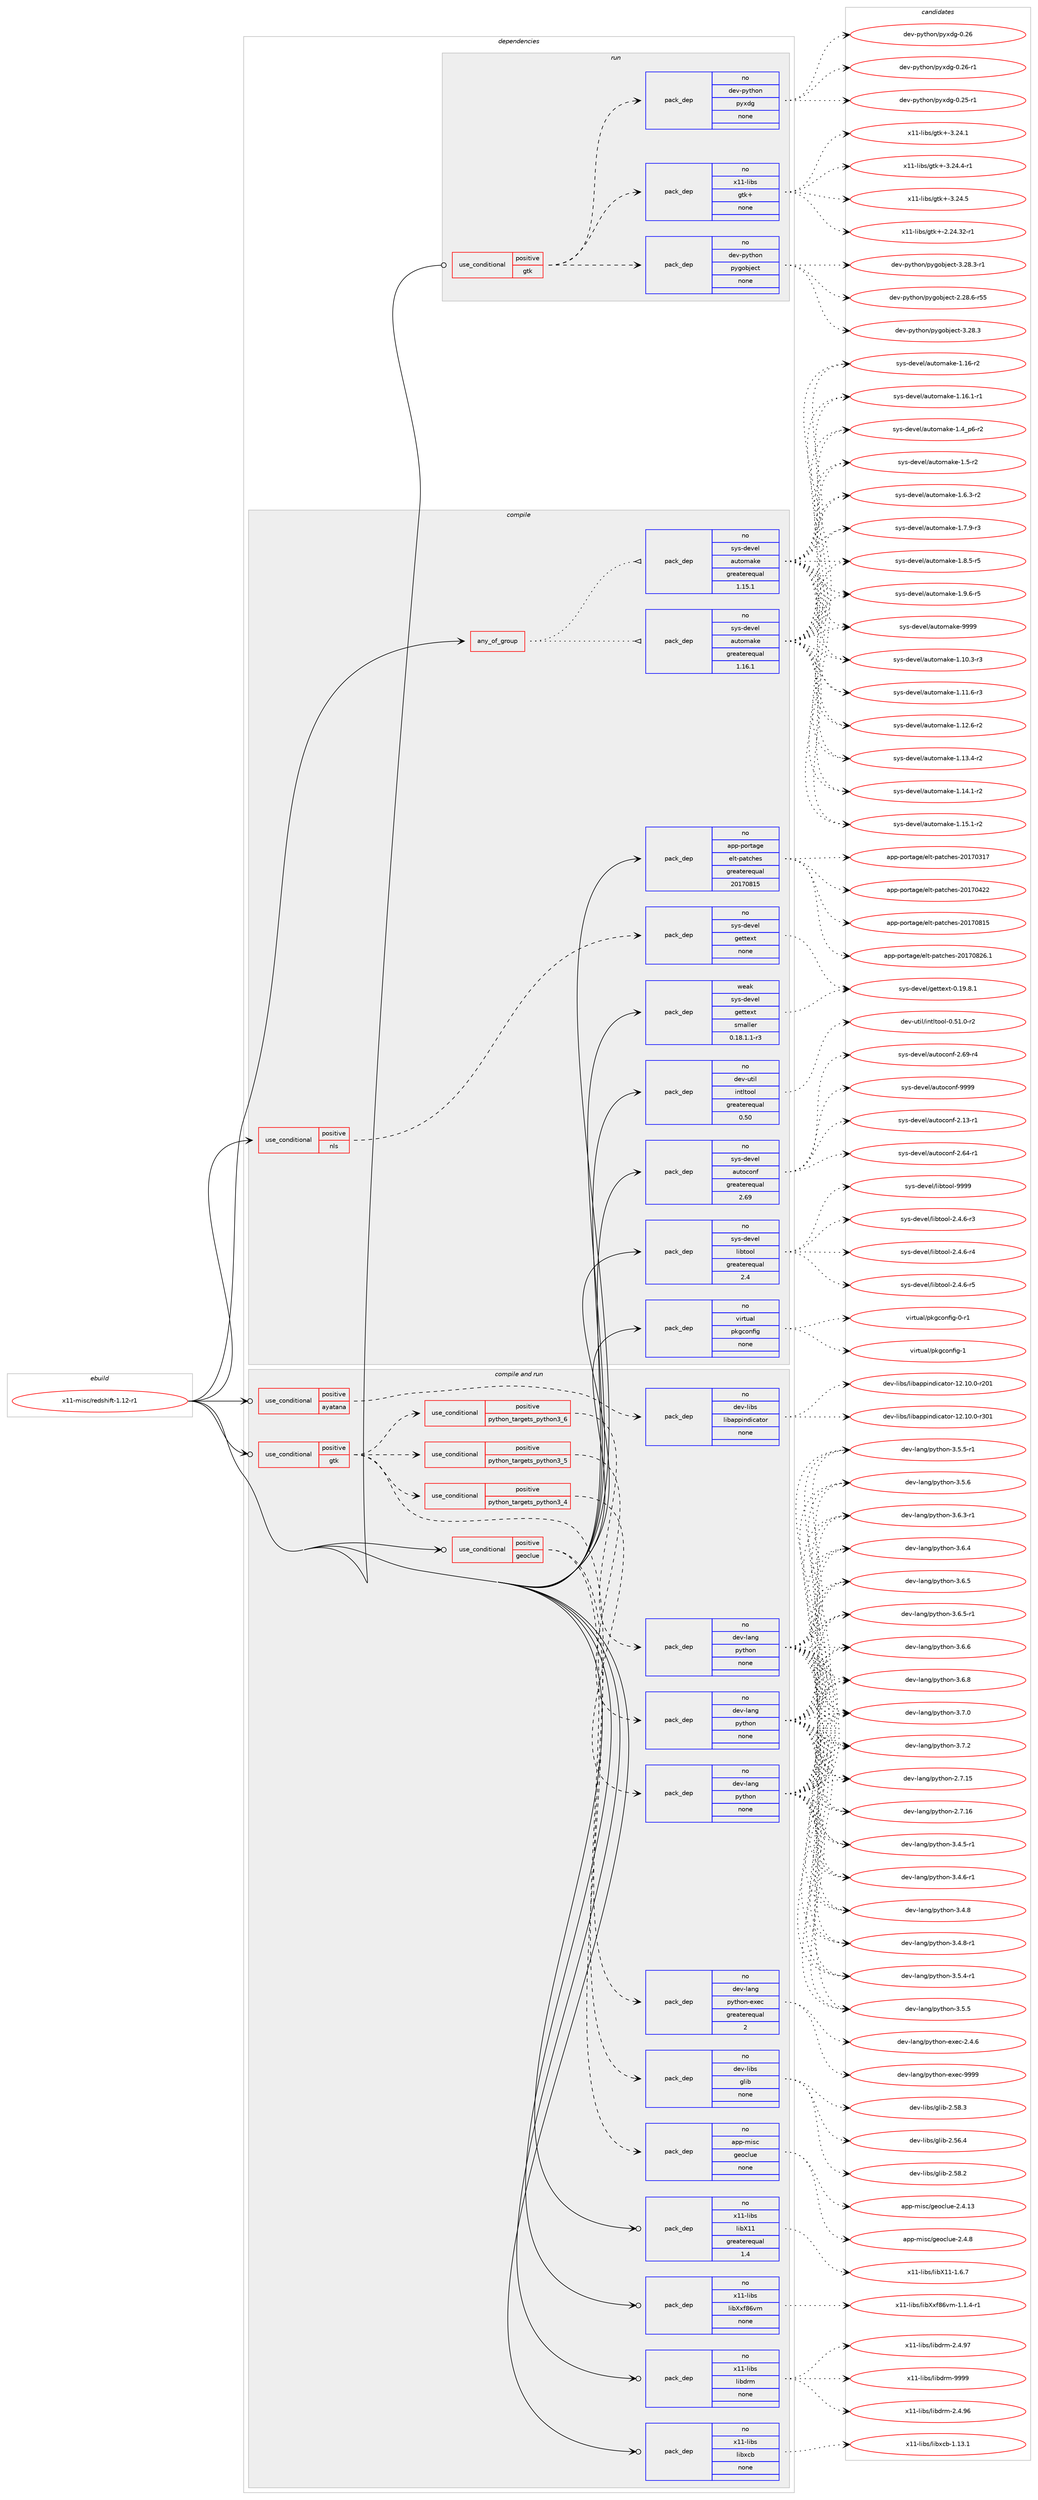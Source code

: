 digraph prolog {

# *************
# Graph options
# *************

newrank=true;
concentrate=true;
compound=true;
graph [rankdir=LR,fontname=Helvetica,fontsize=10,ranksep=1.5];#, ranksep=2.5, nodesep=0.2];
edge  [arrowhead=vee];
node  [fontname=Helvetica,fontsize=10];

# **********
# The ebuild
# **********

subgraph cluster_leftcol {
color=gray;
rank=same;
label=<<i>ebuild</i>>;
id [label="x11-misc/redshift-1.12-r1", color=red, width=4, href="../x11-misc/redshift-1.12-r1.svg"];
}

# ****************
# The dependencies
# ****************

subgraph cluster_midcol {
color=gray;
label=<<i>dependencies</i>>;
subgraph cluster_compile {
fillcolor="#eeeeee";
style=filled;
label=<<i>compile</i>>;
subgraph any28705 {
dependency1764135 [label=<<TABLE BORDER="0" CELLBORDER="1" CELLSPACING="0" CELLPADDING="4"><TR><TD CELLPADDING="10">any_of_group</TD></TR></TABLE>>, shape=none, color=red];subgraph pack1267807 {
dependency1764136 [label=<<TABLE BORDER="0" CELLBORDER="1" CELLSPACING="0" CELLPADDING="4" WIDTH="220"><TR><TD ROWSPAN="6" CELLPADDING="30">pack_dep</TD></TR><TR><TD WIDTH="110">no</TD></TR><TR><TD>sys-devel</TD></TR><TR><TD>automake</TD></TR><TR><TD>greaterequal</TD></TR><TR><TD>1.16.1</TD></TR></TABLE>>, shape=none, color=blue];
}
dependency1764135:e -> dependency1764136:w [weight=20,style="dotted",arrowhead="oinv"];
subgraph pack1267808 {
dependency1764137 [label=<<TABLE BORDER="0" CELLBORDER="1" CELLSPACING="0" CELLPADDING="4" WIDTH="220"><TR><TD ROWSPAN="6" CELLPADDING="30">pack_dep</TD></TR><TR><TD WIDTH="110">no</TD></TR><TR><TD>sys-devel</TD></TR><TR><TD>automake</TD></TR><TR><TD>greaterequal</TD></TR><TR><TD>1.15.1</TD></TR></TABLE>>, shape=none, color=blue];
}
dependency1764135:e -> dependency1764137:w [weight=20,style="dotted",arrowhead="oinv"];
}
id:e -> dependency1764135:w [weight=20,style="solid",arrowhead="vee"];
subgraph cond466615 {
dependency1764138 [label=<<TABLE BORDER="0" CELLBORDER="1" CELLSPACING="0" CELLPADDING="4"><TR><TD ROWSPAN="3" CELLPADDING="10">use_conditional</TD></TR><TR><TD>positive</TD></TR><TR><TD>nls</TD></TR></TABLE>>, shape=none, color=red];
subgraph pack1267809 {
dependency1764139 [label=<<TABLE BORDER="0" CELLBORDER="1" CELLSPACING="0" CELLPADDING="4" WIDTH="220"><TR><TD ROWSPAN="6" CELLPADDING="30">pack_dep</TD></TR><TR><TD WIDTH="110">no</TD></TR><TR><TD>sys-devel</TD></TR><TR><TD>gettext</TD></TR><TR><TD>none</TD></TR><TR><TD></TD></TR></TABLE>>, shape=none, color=blue];
}
dependency1764138:e -> dependency1764139:w [weight=20,style="dashed",arrowhead="vee"];
}
id:e -> dependency1764138:w [weight=20,style="solid",arrowhead="vee"];
subgraph pack1267810 {
dependency1764140 [label=<<TABLE BORDER="0" CELLBORDER="1" CELLSPACING="0" CELLPADDING="4" WIDTH="220"><TR><TD ROWSPAN="6" CELLPADDING="30">pack_dep</TD></TR><TR><TD WIDTH="110">no</TD></TR><TR><TD>app-portage</TD></TR><TR><TD>elt-patches</TD></TR><TR><TD>greaterequal</TD></TR><TR><TD>20170815</TD></TR></TABLE>>, shape=none, color=blue];
}
id:e -> dependency1764140:w [weight=20,style="solid",arrowhead="vee"];
subgraph pack1267811 {
dependency1764141 [label=<<TABLE BORDER="0" CELLBORDER="1" CELLSPACING="0" CELLPADDING="4" WIDTH="220"><TR><TD ROWSPAN="6" CELLPADDING="30">pack_dep</TD></TR><TR><TD WIDTH="110">no</TD></TR><TR><TD>dev-util</TD></TR><TR><TD>intltool</TD></TR><TR><TD>greaterequal</TD></TR><TR><TD>0.50</TD></TR></TABLE>>, shape=none, color=blue];
}
id:e -> dependency1764141:w [weight=20,style="solid",arrowhead="vee"];
subgraph pack1267812 {
dependency1764142 [label=<<TABLE BORDER="0" CELLBORDER="1" CELLSPACING="0" CELLPADDING="4" WIDTH="220"><TR><TD ROWSPAN="6" CELLPADDING="30">pack_dep</TD></TR><TR><TD WIDTH="110">no</TD></TR><TR><TD>sys-devel</TD></TR><TR><TD>autoconf</TD></TR><TR><TD>greaterequal</TD></TR><TR><TD>2.69</TD></TR></TABLE>>, shape=none, color=blue];
}
id:e -> dependency1764142:w [weight=20,style="solid",arrowhead="vee"];
subgraph pack1267813 {
dependency1764143 [label=<<TABLE BORDER="0" CELLBORDER="1" CELLSPACING="0" CELLPADDING="4" WIDTH="220"><TR><TD ROWSPAN="6" CELLPADDING="30">pack_dep</TD></TR><TR><TD WIDTH="110">no</TD></TR><TR><TD>sys-devel</TD></TR><TR><TD>libtool</TD></TR><TR><TD>greaterequal</TD></TR><TR><TD>2.4</TD></TR></TABLE>>, shape=none, color=blue];
}
id:e -> dependency1764143:w [weight=20,style="solid",arrowhead="vee"];
subgraph pack1267814 {
dependency1764144 [label=<<TABLE BORDER="0" CELLBORDER="1" CELLSPACING="0" CELLPADDING="4" WIDTH="220"><TR><TD ROWSPAN="6" CELLPADDING="30">pack_dep</TD></TR><TR><TD WIDTH="110">no</TD></TR><TR><TD>virtual</TD></TR><TR><TD>pkgconfig</TD></TR><TR><TD>none</TD></TR><TR><TD></TD></TR></TABLE>>, shape=none, color=blue];
}
id:e -> dependency1764144:w [weight=20,style="solid",arrowhead="vee"];
subgraph pack1267815 {
dependency1764145 [label=<<TABLE BORDER="0" CELLBORDER="1" CELLSPACING="0" CELLPADDING="4" WIDTH="220"><TR><TD ROWSPAN="6" CELLPADDING="30">pack_dep</TD></TR><TR><TD WIDTH="110">weak</TD></TR><TR><TD>sys-devel</TD></TR><TR><TD>gettext</TD></TR><TR><TD>smaller</TD></TR><TR><TD>0.18.1.1-r3</TD></TR></TABLE>>, shape=none, color=blue];
}
id:e -> dependency1764145:w [weight=20,style="solid",arrowhead="vee"];
}
subgraph cluster_compileandrun {
fillcolor="#eeeeee";
style=filled;
label=<<i>compile and run</i>>;
subgraph cond466616 {
dependency1764146 [label=<<TABLE BORDER="0" CELLBORDER="1" CELLSPACING="0" CELLPADDING="4"><TR><TD ROWSPAN="3" CELLPADDING="10">use_conditional</TD></TR><TR><TD>positive</TD></TR><TR><TD>ayatana</TD></TR></TABLE>>, shape=none, color=red];
subgraph pack1267816 {
dependency1764147 [label=<<TABLE BORDER="0" CELLBORDER="1" CELLSPACING="0" CELLPADDING="4" WIDTH="220"><TR><TD ROWSPAN="6" CELLPADDING="30">pack_dep</TD></TR><TR><TD WIDTH="110">no</TD></TR><TR><TD>dev-libs</TD></TR><TR><TD>libappindicator</TD></TR><TR><TD>none</TD></TR><TR><TD></TD></TR></TABLE>>, shape=none, color=blue];
}
dependency1764146:e -> dependency1764147:w [weight=20,style="dashed",arrowhead="vee"];
}
id:e -> dependency1764146:w [weight=20,style="solid",arrowhead="odotvee"];
subgraph cond466617 {
dependency1764148 [label=<<TABLE BORDER="0" CELLBORDER="1" CELLSPACING="0" CELLPADDING="4"><TR><TD ROWSPAN="3" CELLPADDING="10">use_conditional</TD></TR><TR><TD>positive</TD></TR><TR><TD>geoclue</TD></TR></TABLE>>, shape=none, color=red];
subgraph pack1267817 {
dependency1764149 [label=<<TABLE BORDER="0" CELLBORDER="1" CELLSPACING="0" CELLPADDING="4" WIDTH="220"><TR><TD ROWSPAN="6" CELLPADDING="30">pack_dep</TD></TR><TR><TD WIDTH="110">no</TD></TR><TR><TD>app-misc</TD></TR><TR><TD>geoclue</TD></TR><TR><TD>none</TD></TR><TR><TD></TD></TR></TABLE>>, shape=none, color=blue];
}
dependency1764148:e -> dependency1764149:w [weight=20,style="dashed",arrowhead="vee"];
subgraph pack1267818 {
dependency1764150 [label=<<TABLE BORDER="0" CELLBORDER="1" CELLSPACING="0" CELLPADDING="4" WIDTH="220"><TR><TD ROWSPAN="6" CELLPADDING="30">pack_dep</TD></TR><TR><TD WIDTH="110">no</TD></TR><TR><TD>dev-libs</TD></TR><TR><TD>glib</TD></TR><TR><TD>none</TD></TR><TR><TD></TD></TR></TABLE>>, shape=none, color=blue];
}
dependency1764148:e -> dependency1764150:w [weight=20,style="dashed",arrowhead="vee"];
}
id:e -> dependency1764148:w [weight=20,style="solid",arrowhead="odotvee"];
subgraph cond466618 {
dependency1764151 [label=<<TABLE BORDER="0" CELLBORDER="1" CELLSPACING="0" CELLPADDING="4"><TR><TD ROWSPAN="3" CELLPADDING="10">use_conditional</TD></TR><TR><TD>positive</TD></TR><TR><TD>gtk</TD></TR></TABLE>>, shape=none, color=red];
subgraph cond466619 {
dependency1764152 [label=<<TABLE BORDER="0" CELLBORDER="1" CELLSPACING="0" CELLPADDING="4"><TR><TD ROWSPAN="3" CELLPADDING="10">use_conditional</TD></TR><TR><TD>positive</TD></TR><TR><TD>python_targets_python3_4</TD></TR></TABLE>>, shape=none, color=red];
subgraph pack1267819 {
dependency1764153 [label=<<TABLE BORDER="0" CELLBORDER="1" CELLSPACING="0" CELLPADDING="4" WIDTH="220"><TR><TD ROWSPAN="6" CELLPADDING="30">pack_dep</TD></TR><TR><TD WIDTH="110">no</TD></TR><TR><TD>dev-lang</TD></TR><TR><TD>python</TD></TR><TR><TD>none</TD></TR><TR><TD></TD></TR></TABLE>>, shape=none, color=blue];
}
dependency1764152:e -> dependency1764153:w [weight=20,style="dashed",arrowhead="vee"];
}
dependency1764151:e -> dependency1764152:w [weight=20,style="dashed",arrowhead="vee"];
subgraph cond466620 {
dependency1764154 [label=<<TABLE BORDER="0" CELLBORDER="1" CELLSPACING="0" CELLPADDING="4"><TR><TD ROWSPAN="3" CELLPADDING="10">use_conditional</TD></TR><TR><TD>positive</TD></TR><TR><TD>python_targets_python3_5</TD></TR></TABLE>>, shape=none, color=red];
subgraph pack1267820 {
dependency1764155 [label=<<TABLE BORDER="0" CELLBORDER="1" CELLSPACING="0" CELLPADDING="4" WIDTH="220"><TR><TD ROWSPAN="6" CELLPADDING="30">pack_dep</TD></TR><TR><TD WIDTH="110">no</TD></TR><TR><TD>dev-lang</TD></TR><TR><TD>python</TD></TR><TR><TD>none</TD></TR><TR><TD></TD></TR></TABLE>>, shape=none, color=blue];
}
dependency1764154:e -> dependency1764155:w [weight=20,style="dashed",arrowhead="vee"];
}
dependency1764151:e -> dependency1764154:w [weight=20,style="dashed",arrowhead="vee"];
subgraph cond466621 {
dependency1764156 [label=<<TABLE BORDER="0" CELLBORDER="1" CELLSPACING="0" CELLPADDING="4"><TR><TD ROWSPAN="3" CELLPADDING="10">use_conditional</TD></TR><TR><TD>positive</TD></TR><TR><TD>python_targets_python3_6</TD></TR></TABLE>>, shape=none, color=red];
subgraph pack1267821 {
dependency1764157 [label=<<TABLE BORDER="0" CELLBORDER="1" CELLSPACING="0" CELLPADDING="4" WIDTH="220"><TR><TD ROWSPAN="6" CELLPADDING="30">pack_dep</TD></TR><TR><TD WIDTH="110">no</TD></TR><TR><TD>dev-lang</TD></TR><TR><TD>python</TD></TR><TR><TD>none</TD></TR><TR><TD></TD></TR></TABLE>>, shape=none, color=blue];
}
dependency1764156:e -> dependency1764157:w [weight=20,style="dashed",arrowhead="vee"];
}
dependency1764151:e -> dependency1764156:w [weight=20,style="dashed",arrowhead="vee"];
subgraph pack1267822 {
dependency1764158 [label=<<TABLE BORDER="0" CELLBORDER="1" CELLSPACING="0" CELLPADDING="4" WIDTH="220"><TR><TD ROWSPAN="6" CELLPADDING="30">pack_dep</TD></TR><TR><TD WIDTH="110">no</TD></TR><TR><TD>dev-lang</TD></TR><TR><TD>python-exec</TD></TR><TR><TD>greaterequal</TD></TR><TR><TD>2</TD></TR></TABLE>>, shape=none, color=blue];
}
dependency1764151:e -> dependency1764158:w [weight=20,style="dashed",arrowhead="vee"];
}
id:e -> dependency1764151:w [weight=20,style="solid",arrowhead="odotvee"];
subgraph pack1267823 {
dependency1764159 [label=<<TABLE BORDER="0" CELLBORDER="1" CELLSPACING="0" CELLPADDING="4" WIDTH="220"><TR><TD ROWSPAN="6" CELLPADDING="30">pack_dep</TD></TR><TR><TD WIDTH="110">no</TD></TR><TR><TD>x11-libs</TD></TR><TR><TD>libX11</TD></TR><TR><TD>greaterequal</TD></TR><TR><TD>1.4</TD></TR></TABLE>>, shape=none, color=blue];
}
id:e -> dependency1764159:w [weight=20,style="solid",arrowhead="odotvee"];
subgraph pack1267824 {
dependency1764160 [label=<<TABLE BORDER="0" CELLBORDER="1" CELLSPACING="0" CELLPADDING="4" WIDTH="220"><TR><TD ROWSPAN="6" CELLPADDING="30">pack_dep</TD></TR><TR><TD WIDTH="110">no</TD></TR><TR><TD>x11-libs</TD></TR><TR><TD>libXxf86vm</TD></TR><TR><TD>none</TD></TR><TR><TD></TD></TR></TABLE>>, shape=none, color=blue];
}
id:e -> dependency1764160:w [weight=20,style="solid",arrowhead="odotvee"];
subgraph pack1267825 {
dependency1764161 [label=<<TABLE BORDER="0" CELLBORDER="1" CELLSPACING="0" CELLPADDING="4" WIDTH="220"><TR><TD ROWSPAN="6" CELLPADDING="30">pack_dep</TD></TR><TR><TD WIDTH="110">no</TD></TR><TR><TD>x11-libs</TD></TR><TR><TD>libdrm</TD></TR><TR><TD>none</TD></TR><TR><TD></TD></TR></TABLE>>, shape=none, color=blue];
}
id:e -> dependency1764161:w [weight=20,style="solid",arrowhead="odotvee"];
subgraph pack1267826 {
dependency1764162 [label=<<TABLE BORDER="0" CELLBORDER="1" CELLSPACING="0" CELLPADDING="4" WIDTH="220"><TR><TD ROWSPAN="6" CELLPADDING="30">pack_dep</TD></TR><TR><TD WIDTH="110">no</TD></TR><TR><TD>x11-libs</TD></TR><TR><TD>libxcb</TD></TR><TR><TD>none</TD></TR><TR><TD></TD></TR></TABLE>>, shape=none, color=blue];
}
id:e -> dependency1764162:w [weight=20,style="solid",arrowhead="odotvee"];
}
subgraph cluster_run {
fillcolor="#eeeeee";
style=filled;
label=<<i>run</i>>;
subgraph cond466622 {
dependency1764163 [label=<<TABLE BORDER="0" CELLBORDER="1" CELLSPACING="0" CELLPADDING="4"><TR><TD ROWSPAN="3" CELLPADDING="10">use_conditional</TD></TR><TR><TD>positive</TD></TR><TR><TD>gtk</TD></TR></TABLE>>, shape=none, color=red];
subgraph pack1267827 {
dependency1764164 [label=<<TABLE BORDER="0" CELLBORDER="1" CELLSPACING="0" CELLPADDING="4" WIDTH="220"><TR><TD ROWSPAN="6" CELLPADDING="30">pack_dep</TD></TR><TR><TD WIDTH="110">no</TD></TR><TR><TD>dev-python</TD></TR><TR><TD>pygobject</TD></TR><TR><TD>none</TD></TR><TR><TD></TD></TR></TABLE>>, shape=none, color=blue];
}
dependency1764163:e -> dependency1764164:w [weight=20,style="dashed",arrowhead="vee"];
subgraph pack1267828 {
dependency1764165 [label=<<TABLE BORDER="0" CELLBORDER="1" CELLSPACING="0" CELLPADDING="4" WIDTH="220"><TR><TD ROWSPAN="6" CELLPADDING="30">pack_dep</TD></TR><TR><TD WIDTH="110">no</TD></TR><TR><TD>x11-libs</TD></TR><TR><TD>gtk+</TD></TR><TR><TD>none</TD></TR><TR><TD></TD></TR></TABLE>>, shape=none, color=blue];
}
dependency1764163:e -> dependency1764165:w [weight=20,style="dashed",arrowhead="vee"];
subgraph pack1267829 {
dependency1764166 [label=<<TABLE BORDER="0" CELLBORDER="1" CELLSPACING="0" CELLPADDING="4" WIDTH="220"><TR><TD ROWSPAN="6" CELLPADDING="30">pack_dep</TD></TR><TR><TD WIDTH="110">no</TD></TR><TR><TD>dev-python</TD></TR><TR><TD>pyxdg</TD></TR><TR><TD>none</TD></TR><TR><TD></TD></TR></TABLE>>, shape=none, color=blue];
}
dependency1764163:e -> dependency1764166:w [weight=20,style="dashed",arrowhead="vee"];
}
id:e -> dependency1764163:w [weight=20,style="solid",arrowhead="odot"];
}
}

# **************
# The candidates
# **************

subgraph cluster_choices {
rank=same;
color=gray;
label=<<i>candidates</i>>;

subgraph choice1267807 {
color=black;
nodesep=1;
choice11512111545100101118101108479711711611110997107101454946494846514511451 [label="sys-devel/automake-1.10.3-r3", color=red, width=4,href="../sys-devel/automake-1.10.3-r3.svg"];
choice11512111545100101118101108479711711611110997107101454946494946544511451 [label="sys-devel/automake-1.11.6-r3", color=red, width=4,href="../sys-devel/automake-1.11.6-r3.svg"];
choice11512111545100101118101108479711711611110997107101454946495046544511450 [label="sys-devel/automake-1.12.6-r2", color=red, width=4,href="../sys-devel/automake-1.12.6-r2.svg"];
choice11512111545100101118101108479711711611110997107101454946495146524511450 [label="sys-devel/automake-1.13.4-r2", color=red, width=4,href="../sys-devel/automake-1.13.4-r2.svg"];
choice11512111545100101118101108479711711611110997107101454946495246494511450 [label="sys-devel/automake-1.14.1-r2", color=red, width=4,href="../sys-devel/automake-1.14.1-r2.svg"];
choice11512111545100101118101108479711711611110997107101454946495346494511450 [label="sys-devel/automake-1.15.1-r2", color=red, width=4,href="../sys-devel/automake-1.15.1-r2.svg"];
choice1151211154510010111810110847971171161111099710710145494649544511450 [label="sys-devel/automake-1.16-r2", color=red, width=4,href="../sys-devel/automake-1.16-r2.svg"];
choice11512111545100101118101108479711711611110997107101454946495446494511449 [label="sys-devel/automake-1.16.1-r1", color=red, width=4,href="../sys-devel/automake-1.16.1-r1.svg"];
choice115121115451001011181011084797117116111109971071014549465295112544511450 [label="sys-devel/automake-1.4_p6-r2", color=red, width=4,href="../sys-devel/automake-1.4_p6-r2.svg"];
choice11512111545100101118101108479711711611110997107101454946534511450 [label="sys-devel/automake-1.5-r2", color=red, width=4,href="../sys-devel/automake-1.5-r2.svg"];
choice115121115451001011181011084797117116111109971071014549465446514511450 [label="sys-devel/automake-1.6.3-r2", color=red, width=4,href="../sys-devel/automake-1.6.3-r2.svg"];
choice115121115451001011181011084797117116111109971071014549465546574511451 [label="sys-devel/automake-1.7.9-r3", color=red, width=4,href="../sys-devel/automake-1.7.9-r3.svg"];
choice115121115451001011181011084797117116111109971071014549465646534511453 [label="sys-devel/automake-1.8.5-r5", color=red, width=4,href="../sys-devel/automake-1.8.5-r5.svg"];
choice115121115451001011181011084797117116111109971071014549465746544511453 [label="sys-devel/automake-1.9.6-r5", color=red, width=4,href="../sys-devel/automake-1.9.6-r5.svg"];
choice115121115451001011181011084797117116111109971071014557575757 [label="sys-devel/automake-9999", color=red, width=4,href="../sys-devel/automake-9999.svg"];
dependency1764136:e -> choice11512111545100101118101108479711711611110997107101454946494846514511451:w [style=dotted,weight="100"];
dependency1764136:e -> choice11512111545100101118101108479711711611110997107101454946494946544511451:w [style=dotted,weight="100"];
dependency1764136:e -> choice11512111545100101118101108479711711611110997107101454946495046544511450:w [style=dotted,weight="100"];
dependency1764136:e -> choice11512111545100101118101108479711711611110997107101454946495146524511450:w [style=dotted,weight="100"];
dependency1764136:e -> choice11512111545100101118101108479711711611110997107101454946495246494511450:w [style=dotted,weight="100"];
dependency1764136:e -> choice11512111545100101118101108479711711611110997107101454946495346494511450:w [style=dotted,weight="100"];
dependency1764136:e -> choice1151211154510010111810110847971171161111099710710145494649544511450:w [style=dotted,weight="100"];
dependency1764136:e -> choice11512111545100101118101108479711711611110997107101454946495446494511449:w [style=dotted,weight="100"];
dependency1764136:e -> choice115121115451001011181011084797117116111109971071014549465295112544511450:w [style=dotted,weight="100"];
dependency1764136:e -> choice11512111545100101118101108479711711611110997107101454946534511450:w [style=dotted,weight="100"];
dependency1764136:e -> choice115121115451001011181011084797117116111109971071014549465446514511450:w [style=dotted,weight="100"];
dependency1764136:e -> choice115121115451001011181011084797117116111109971071014549465546574511451:w [style=dotted,weight="100"];
dependency1764136:e -> choice115121115451001011181011084797117116111109971071014549465646534511453:w [style=dotted,weight="100"];
dependency1764136:e -> choice115121115451001011181011084797117116111109971071014549465746544511453:w [style=dotted,weight="100"];
dependency1764136:e -> choice115121115451001011181011084797117116111109971071014557575757:w [style=dotted,weight="100"];
}
subgraph choice1267808 {
color=black;
nodesep=1;
choice11512111545100101118101108479711711611110997107101454946494846514511451 [label="sys-devel/automake-1.10.3-r3", color=red, width=4,href="../sys-devel/automake-1.10.3-r3.svg"];
choice11512111545100101118101108479711711611110997107101454946494946544511451 [label="sys-devel/automake-1.11.6-r3", color=red, width=4,href="../sys-devel/automake-1.11.6-r3.svg"];
choice11512111545100101118101108479711711611110997107101454946495046544511450 [label="sys-devel/automake-1.12.6-r2", color=red, width=4,href="../sys-devel/automake-1.12.6-r2.svg"];
choice11512111545100101118101108479711711611110997107101454946495146524511450 [label="sys-devel/automake-1.13.4-r2", color=red, width=4,href="../sys-devel/automake-1.13.4-r2.svg"];
choice11512111545100101118101108479711711611110997107101454946495246494511450 [label="sys-devel/automake-1.14.1-r2", color=red, width=4,href="../sys-devel/automake-1.14.1-r2.svg"];
choice11512111545100101118101108479711711611110997107101454946495346494511450 [label="sys-devel/automake-1.15.1-r2", color=red, width=4,href="../sys-devel/automake-1.15.1-r2.svg"];
choice1151211154510010111810110847971171161111099710710145494649544511450 [label="sys-devel/automake-1.16-r2", color=red, width=4,href="../sys-devel/automake-1.16-r2.svg"];
choice11512111545100101118101108479711711611110997107101454946495446494511449 [label="sys-devel/automake-1.16.1-r1", color=red, width=4,href="../sys-devel/automake-1.16.1-r1.svg"];
choice115121115451001011181011084797117116111109971071014549465295112544511450 [label="sys-devel/automake-1.4_p6-r2", color=red, width=4,href="../sys-devel/automake-1.4_p6-r2.svg"];
choice11512111545100101118101108479711711611110997107101454946534511450 [label="sys-devel/automake-1.5-r2", color=red, width=4,href="../sys-devel/automake-1.5-r2.svg"];
choice115121115451001011181011084797117116111109971071014549465446514511450 [label="sys-devel/automake-1.6.3-r2", color=red, width=4,href="../sys-devel/automake-1.6.3-r2.svg"];
choice115121115451001011181011084797117116111109971071014549465546574511451 [label="sys-devel/automake-1.7.9-r3", color=red, width=4,href="../sys-devel/automake-1.7.9-r3.svg"];
choice115121115451001011181011084797117116111109971071014549465646534511453 [label="sys-devel/automake-1.8.5-r5", color=red, width=4,href="../sys-devel/automake-1.8.5-r5.svg"];
choice115121115451001011181011084797117116111109971071014549465746544511453 [label="sys-devel/automake-1.9.6-r5", color=red, width=4,href="../sys-devel/automake-1.9.6-r5.svg"];
choice115121115451001011181011084797117116111109971071014557575757 [label="sys-devel/automake-9999", color=red, width=4,href="../sys-devel/automake-9999.svg"];
dependency1764137:e -> choice11512111545100101118101108479711711611110997107101454946494846514511451:w [style=dotted,weight="100"];
dependency1764137:e -> choice11512111545100101118101108479711711611110997107101454946494946544511451:w [style=dotted,weight="100"];
dependency1764137:e -> choice11512111545100101118101108479711711611110997107101454946495046544511450:w [style=dotted,weight="100"];
dependency1764137:e -> choice11512111545100101118101108479711711611110997107101454946495146524511450:w [style=dotted,weight="100"];
dependency1764137:e -> choice11512111545100101118101108479711711611110997107101454946495246494511450:w [style=dotted,weight="100"];
dependency1764137:e -> choice11512111545100101118101108479711711611110997107101454946495346494511450:w [style=dotted,weight="100"];
dependency1764137:e -> choice1151211154510010111810110847971171161111099710710145494649544511450:w [style=dotted,weight="100"];
dependency1764137:e -> choice11512111545100101118101108479711711611110997107101454946495446494511449:w [style=dotted,weight="100"];
dependency1764137:e -> choice115121115451001011181011084797117116111109971071014549465295112544511450:w [style=dotted,weight="100"];
dependency1764137:e -> choice11512111545100101118101108479711711611110997107101454946534511450:w [style=dotted,weight="100"];
dependency1764137:e -> choice115121115451001011181011084797117116111109971071014549465446514511450:w [style=dotted,weight="100"];
dependency1764137:e -> choice115121115451001011181011084797117116111109971071014549465546574511451:w [style=dotted,weight="100"];
dependency1764137:e -> choice115121115451001011181011084797117116111109971071014549465646534511453:w [style=dotted,weight="100"];
dependency1764137:e -> choice115121115451001011181011084797117116111109971071014549465746544511453:w [style=dotted,weight="100"];
dependency1764137:e -> choice115121115451001011181011084797117116111109971071014557575757:w [style=dotted,weight="100"];
}
subgraph choice1267809 {
color=black;
nodesep=1;
choice1151211154510010111810110847103101116116101120116454846495746564649 [label="sys-devel/gettext-0.19.8.1", color=red, width=4,href="../sys-devel/gettext-0.19.8.1.svg"];
dependency1764139:e -> choice1151211154510010111810110847103101116116101120116454846495746564649:w [style=dotted,weight="100"];
}
subgraph choice1267810 {
color=black;
nodesep=1;
choice97112112451121111141169710310147101108116451129711699104101115455048495548514955 [label="app-portage/elt-patches-20170317", color=red, width=4,href="../app-portage/elt-patches-20170317.svg"];
choice97112112451121111141169710310147101108116451129711699104101115455048495548525050 [label="app-portage/elt-patches-20170422", color=red, width=4,href="../app-portage/elt-patches-20170422.svg"];
choice97112112451121111141169710310147101108116451129711699104101115455048495548564953 [label="app-portage/elt-patches-20170815", color=red, width=4,href="../app-portage/elt-patches-20170815.svg"];
choice971121124511211111411697103101471011081164511297116991041011154550484955485650544649 [label="app-portage/elt-patches-20170826.1", color=red, width=4,href="../app-portage/elt-patches-20170826.1.svg"];
dependency1764140:e -> choice97112112451121111141169710310147101108116451129711699104101115455048495548514955:w [style=dotted,weight="100"];
dependency1764140:e -> choice97112112451121111141169710310147101108116451129711699104101115455048495548525050:w [style=dotted,weight="100"];
dependency1764140:e -> choice97112112451121111141169710310147101108116451129711699104101115455048495548564953:w [style=dotted,weight="100"];
dependency1764140:e -> choice971121124511211111411697103101471011081164511297116991041011154550484955485650544649:w [style=dotted,weight="100"];
}
subgraph choice1267811 {
color=black;
nodesep=1;
choice1001011184511711610510847105110116108116111111108454846534946484511450 [label="dev-util/intltool-0.51.0-r2", color=red, width=4,href="../dev-util/intltool-0.51.0-r2.svg"];
dependency1764141:e -> choice1001011184511711610510847105110116108116111111108454846534946484511450:w [style=dotted,weight="100"];
}
subgraph choice1267812 {
color=black;
nodesep=1;
choice1151211154510010111810110847971171161119911111010245504649514511449 [label="sys-devel/autoconf-2.13-r1", color=red, width=4,href="../sys-devel/autoconf-2.13-r1.svg"];
choice1151211154510010111810110847971171161119911111010245504654524511449 [label="sys-devel/autoconf-2.64-r1", color=red, width=4,href="../sys-devel/autoconf-2.64-r1.svg"];
choice1151211154510010111810110847971171161119911111010245504654574511452 [label="sys-devel/autoconf-2.69-r4", color=red, width=4,href="../sys-devel/autoconf-2.69-r4.svg"];
choice115121115451001011181011084797117116111991111101024557575757 [label="sys-devel/autoconf-9999", color=red, width=4,href="../sys-devel/autoconf-9999.svg"];
dependency1764142:e -> choice1151211154510010111810110847971171161119911111010245504649514511449:w [style=dotted,weight="100"];
dependency1764142:e -> choice1151211154510010111810110847971171161119911111010245504654524511449:w [style=dotted,weight="100"];
dependency1764142:e -> choice1151211154510010111810110847971171161119911111010245504654574511452:w [style=dotted,weight="100"];
dependency1764142:e -> choice115121115451001011181011084797117116111991111101024557575757:w [style=dotted,weight="100"];
}
subgraph choice1267813 {
color=black;
nodesep=1;
choice1151211154510010111810110847108105981161111111084550465246544511451 [label="sys-devel/libtool-2.4.6-r3", color=red, width=4,href="../sys-devel/libtool-2.4.6-r3.svg"];
choice1151211154510010111810110847108105981161111111084550465246544511452 [label="sys-devel/libtool-2.4.6-r4", color=red, width=4,href="../sys-devel/libtool-2.4.6-r4.svg"];
choice1151211154510010111810110847108105981161111111084550465246544511453 [label="sys-devel/libtool-2.4.6-r5", color=red, width=4,href="../sys-devel/libtool-2.4.6-r5.svg"];
choice1151211154510010111810110847108105981161111111084557575757 [label="sys-devel/libtool-9999", color=red, width=4,href="../sys-devel/libtool-9999.svg"];
dependency1764143:e -> choice1151211154510010111810110847108105981161111111084550465246544511451:w [style=dotted,weight="100"];
dependency1764143:e -> choice1151211154510010111810110847108105981161111111084550465246544511452:w [style=dotted,weight="100"];
dependency1764143:e -> choice1151211154510010111810110847108105981161111111084550465246544511453:w [style=dotted,weight="100"];
dependency1764143:e -> choice1151211154510010111810110847108105981161111111084557575757:w [style=dotted,weight="100"];
}
subgraph choice1267814 {
color=black;
nodesep=1;
choice11810511411611797108471121071039911111010210510345484511449 [label="virtual/pkgconfig-0-r1", color=red, width=4,href="../virtual/pkgconfig-0-r1.svg"];
choice1181051141161179710847112107103991111101021051034549 [label="virtual/pkgconfig-1", color=red, width=4,href="../virtual/pkgconfig-1.svg"];
dependency1764144:e -> choice11810511411611797108471121071039911111010210510345484511449:w [style=dotted,weight="100"];
dependency1764144:e -> choice1181051141161179710847112107103991111101021051034549:w [style=dotted,weight="100"];
}
subgraph choice1267815 {
color=black;
nodesep=1;
choice1151211154510010111810110847103101116116101120116454846495746564649 [label="sys-devel/gettext-0.19.8.1", color=red, width=4,href="../sys-devel/gettext-0.19.8.1.svg"];
dependency1764145:e -> choice1151211154510010111810110847103101116116101120116454846495746564649:w [style=dotted,weight="100"];
}
subgraph choice1267816 {
color=black;
nodesep=1;
choice10010111845108105981154710810598971121121051101001059997116111114454950464948464845114504849 [label="dev-libs/libappindicator-12.10.0-r201", color=red, width=4,href="../dev-libs/libappindicator-12.10.0-r201.svg"];
choice10010111845108105981154710810598971121121051101001059997116111114454950464948464845114514849 [label="dev-libs/libappindicator-12.10.0-r301", color=red, width=4,href="../dev-libs/libappindicator-12.10.0-r301.svg"];
dependency1764147:e -> choice10010111845108105981154710810598971121121051101001059997116111114454950464948464845114504849:w [style=dotted,weight="100"];
dependency1764147:e -> choice10010111845108105981154710810598971121121051101001059997116111114454950464948464845114514849:w [style=dotted,weight="100"];
}
subgraph choice1267817 {
color=black;
nodesep=1;
choice971121124510910511599471031011119910811710145504652464951 [label="app-misc/geoclue-2.4.13", color=red, width=4,href="../app-misc/geoclue-2.4.13.svg"];
choice9711211245109105115994710310111199108117101455046524656 [label="app-misc/geoclue-2.4.8", color=red, width=4,href="../app-misc/geoclue-2.4.8.svg"];
dependency1764149:e -> choice971121124510910511599471031011119910811710145504652464951:w [style=dotted,weight="100"];
dependency1764149:e -> choice9711211245109105115994710310111199108117101455046524656:w [style=dotted,weight="100"];
}
subgraph choice1267818 {
color=black;
nodesep=1;
choice1001011184510810598115471031081059845504653544652 [label="dev-libs/glib-2.56.4", color=red, width=4,href="../dev-libs/glib-2.56.4.svg"];
choice1001011184510810598115471031081059845504653564650 [label="dev-libs/glib-2.58.2", color=red, width=4,href="../dev-libs/glib-2.58.2.svg"];
choice1001011184510810598115471031081059845504653564651 [label="dev-libs/glib-2.58.3", color=red, width=4,href="../dev-libs/glib-2.58.3.svg"];
dependency1764150:e -> choice1001011184510810598115471031081059845504653544652:w [style=dotted,weight="100"];
dependency1764150:e -> choice1001011184510810598115471031081059845504653564650:w [style=dotted,weight="100"];
dependency1764150:e -> choice1001011184510810598115471031081059845504653564651:w [style=dotted,weight="100"];
}
subgraph choice1267819 {
color=black;
nodesep=1;
choice10010111845108971101034711212111610411111045504655464953 [label="dev-lang/python-2.7.15", color=red, width=4,href="../dev-lang/python-2.7.15.svg"];
choice10010111845108971101034711212111610411111045504655464954 [label="dev-lang/python-2.7.16", color=red, width=4,href="../dev-lang/python-2.7.16.svg"];
choice1001011184510897110103471121211161041111104551465246534511449 [label="dev-lang/python-3.4.5-r1", color=red, width=4,href="../dev-lang/python-3.4.5-r1.svg"];
choice1001011184510897110103471121211161041111104551465246544511449 [label="dev-lang/python-3.4.6-r1", color=red, width=4,href="../dev-lang/python-3.4.6-r1.svg"];
choice100101118451089711010347112121116104111110455146524656 [label="dev-lang/python-3.4.8", color=red, width=4,href="../dev-lang/python-3.4.8.svg"];
choice1001011184510897110103471121211161041111104551465246564511449 [label="dev-lang/python-3.4.8-r1", color=red, width=4,href="../dev-lang/python-3.4.8-r1.svg"];
choice1001011184510897110103471121211161041111104551465346524511449 [label="dev-lang/python-3.5.4-r1", color=red, width=4,href="../dev-lang/python-3.5.4-r1.svg"];
choice100101118451089711010347112121116104111110455146534653 [label="dev-lang/python-3.5.5", color=red, width=4,href="../dev-lang/python-3.5.5.svg"];
choice1001011184510897110103471121211161041111104551465346534511449 [label="dev-lang/python-3.5.5-r1", color=red, width=4,href="../dev-lang/python-3.5.5-r1.svg"];
choice100101118451089711010347112121116104111110455146534654 [label="dev-lang/python-3.5.6", color=red, width=4,href="../dev-lang/python-3.5.6.svg"];
choice1001011184510897110103471121211161041111104551465446514511449 [label="dev-lang/python-3.6.3-r1", color=red, width=4,href="../dev-lang/python-3.6.3-r1.svg"];
choice100101118451089711010347112121116104111110455146544652 [label="dev-lang/python-3.6.4", color=red, width=4,href="../dev-lang/python-3.6.4.svg"];
choice100101118451089711010347112121116104111110455146544653 [label="dev-lang/python-3.6.5", color=red, width=4,href="../dev-lang/python-3.6.5.svg"];
choice1001011184510897110103471121211161041111104551465446534511449 [label="dev-lang/python-3.6.5-r1", color=red, width=4,href="../dev-lang/python-3.6.5-r1.svg"];
choice100101118451089711010347112121116104111110455146544654 [label="dev-lang/python-3.6.6", color=red, width=4,href="../dev-lang/python-3.6.6.svg"];
choice100101118451089711010347112121116104111110455146544656 [label="dev-lang/python-3.6.8", color=red, width=4,href="../dev-lang/python-3.6.8.svg"];
choice100101118451089711010347112121116104111110455146554648 [label="dev-lang/python-3.7.0", color=red, width=4,href="../dev-lang/python-3.7.0.svg"];
choice100101118451089711010347112121116104111110455146554650 [label="dev-lang/python-3.7.2", color=red, width=4,href="../dev-lang/python-3.7.2.svg"];
dependency1764153:e -> choice10010111845108971101034711212111610411111045504655464953:w [style=dotted,weight="100"];
dependency1764153:e -> choice10010111845108971101034711212111610411111045504655464954:w [style=dotted,weight="100"];
dependency1764153:e -> choice1001011184510897110103471121211161041111104551465246534511449:w [style=dotted,weight="100"];
dependency1764153:e -> choice1001011184510897110103471121211161041111104551465246544511449:w [style=dotted,weight="100"];
dependency1764153:e -> choice100101118451089711010347112121116104111110455146524656:w [style=dotted,weight="100"];
dependency1764153:e -> choice1001011184510897110103471121211161041111104551465246564511449:w [style=dotted,weight="100"];
dependency1764153:e -> choice1001011184510897110103471121211161041111104551465346524511449:w [style=dotted,weight="100"];
dependency1764153:e -> choice100101118451089711010347112121116104111110455146534653:w [style=dotted,weight="100"];
dependency1764153:e -> choice1001011184510897110103471121211161041111104551465346534511449:w [style=dotted,weight="100"];
dependency1764153:e -> choice100101118451089711010347112121116104111110455146534654:w [style=dotted,weight="100"];
dependency1764153:e -> choice1001011184510897110103471121211161041111104551465446514511449:w [style=dotted,weight="100"];
dependency1764153:e -> choice100101118451089711010347112121116104111110455146544652:w [style=dotted,weight="100"];
dependency1764153:e -> choice100101118451089711010347112121116104111110455146544653:w [style=dotted,weight="100"];
dependency1764153:e -> choice1001011184510897110103471121211161041111104551465446534511449:w [style=dotted,weight="100"];
dependency1764153:e -> choice100101118451089711010347112121116104111110455146544654:w [style=dotted,weight="100"];
dependency1764153:e -> choice100101118451089711010347112121116104111110455146544656:w [style=dotted,weight="100"];
dependency1764153:e -> choice100101118451089711010347112121116104111110455146554648:w [style=dotted,weight="100"];
dependency1764153:e -> choice100101118451089711010347112121116104111110455146554650:w [style=dotted,weight="100"];
}
subgraph choice1267820 {
color=black;
nodesep=1;
choice10010111845108971101034711212111610411111045504655464953 [label="dev-lang/python-2.7.15", color=red, width=4,href="../dev-lang/python-2.7.15.svg"];
choice10010111845108971101034711212111610411111045504655464954 [label="dev-lang/python-2.7.16", color=red, width=4,href="../dev-lang/python-2.7.16.svg"];
choice1001011184510897110103471121211161041111104551465246534511449 [label="dev-lang/python-3.4.5-r1", color=red, width=4,href="../dev-lang/python-3.4.5-r1.svg"];
choice1001011184510897110103471121211161041111104551465246544511449 [label="dev-lang/python-3.4.6-r1", color=red, width=4,href="../dev-lang/python-3.4.6-r1.svg"];
choice100101118451089711010347112121116104111110455146524656 [label="dev-lang/python-3.4.8", color=red, width=4,href="../dev-lang/python-3.4.8.svg"];
choice1001011184510897110103471121211161041111104551465246564511449 [label="dev-lang/python-3.4.8-r1", color=red, width=4,href="../dev-lang/python-3.4.8-r1.svg"];
choice1001011184510897110103471121211161041111104551465346524511449 [label="dev-lang/python-3.5.4-r1", color=red, width=4,href="../dev-lang/python-3.5.4-r1.svg"];
choice100101118451089711010347112121116104111110455146534653 [label="dev-lang/python-3.5.5", color=red, width=4,href="../dev-lang/python-3.5.5.svg"];
choice1001011184510897110103471121211161041111104551465346534511449 [label="dev-lang/python-3.5.5-r1", color=red, width=4,href="../dev-lang/python-3.5.5-r1.svg"];
choice100101118451089711010347112121116104111110455146534654 [label="dev-lang/python-3.5.6", color=red, width=4,href="../dev-lang/python-3.5.6.svg"];
choice1001011184510897110103471121211161041111104551465446514511449 [label="dev-lang/python-3.6.3-r1", color=red, width=4,href="../dev-lang/python-3.6.3-r1.svg"];
choice100101118451089711010347112121116104111110455146544652 [label="dev-lang/python-3.6.4", color=red, width=4,href="../dev-lang/python-3.6.4.svg"];
choice100101118451089711010347112121116104111110455146544653 [label="dev-lang/python-3.6.5", color=red, width=4,href="../dev-lang/python-3.6.5.svg"];
choice1001011184510897110103471121211161041111104551465446534511449 [label="dev-lang/python-3.6.5-r1", color=red, width=4,href="../dev-lang/python-3.6.5-r1.svg"];
choice100101118451089711010347112121116104111110455146544654 [label="dev-lang/python-3.6.6", color=red, width=4,href="../dev-lang/python-3.6.6.svg"];
choice100101118451089711010347112121116104111110455146544656 [label="dev-lang/python-3.6.8", color=red, width=4,href="../dev-lang/python-3.6.8.svg"];
choice100101118451089711010347112121116104111110455146554648 [label="dev-lang/python-3.7.0", color=red, width=4,href="../dev-lang/python-3.7.0.svg"];
choice100101118451089711010347112121116104111110455146554650 [label="dev-lang/python-3.7.2", color=red, width=4,href="../dev-lang/python-3.7.2.svg"];
dependency1764155:e -> choice10010111845108971101034711212111610411111045504655464953:w [style=dotted,weight="100"];
dependency1764155:e -> choice10010111845108971101034711212111610411111045504655464954:w [style=dotted,weight="100"];
dependency1764155:e -> choice1001011184510897110103471121211161041111104551465246534511449:w [style=dotted,weight="100"];
dependency1764155:e -> choice1001011184510897110103471121211161041111104551465246544511449:w [style=dotted,weight="100"];
dependency1764155:e -> choice100101118451089711010347112121116104111110455146524656:w [style=dotted,weight="100"];
dependency1764155:e -> choice1001011184510897110103471121211161041111104551465246564511449:w [style=dotted,weight="100"];
dependency1764155:e -> choice1001011184510897110103471121211161041111104551465346524511449:w [style=dotted,weight="100"];
dependency1764155:e -> choice100101118451089711010347112121116104111110455146534653:w [style=dotted,weight="100"];
dependency1764155:e -> choice1001011184510897110103471121211161041111104551465346534511449:w [style=dotted,weight="100"];
dependency1764155:e -> choice100101118451089711010347112121116104111110455146534654:w [style=dotted,weight="100"];
dependency1764155:e -> choice1001011184510897110103471121211161041111104551465446514511449:w [style=dotted,weight="100"];
dependency1764155:e -> choice100101118451089711010347112121116104111110455146544652:w [style=dotted,weight="100"];
dependency1764155:e -> choice100101118451089711010347112121116104111110455146544653:w [style=dotted,weight="100"];
dependency1764155:e -> choice1001011184510897110103471121211161041111104551465446534511449:w [style=dotted,weight="100"];
dependency1764155:e -> choice100101118451089711010347112121116104111110455146544654:w [style=dotted,weight="100"];
dependency1764155:e -> choice100101118451089711010347112121116104111110455146544656:w [style=dotted,weight="100"];
dependency1764155:e -> choice100101118451089711010347112121116104111110455146554648:w [style=dotted,weight="100"];
dependency1764155:e -> choice100101118451089711010347112121116104111110455146554650:w [style=dotted,weight="100"];
}
subgraph choice1267821 {
color=black;
nodesep=1;
choice10010111845108971101034711212111610411111045504655464953 [label="dev-lang/python-2.7.15", color=red, width=4,href="../dev-lang/python-2.7.15.svg"];
choice10010111845108971101034711212111610411111045504655464954 [label="dev-lang/python-2.7.16", color=red, width=4,href="../dev-lang/python-2.7.16.svg"];
choice1001011184510897110103471121211161041111104551465246534511449 [label="dev-lang/python-3.4.5-r1", color=red, width=4,href="../dev-lang/python-3.4.5-r1.svg"];
choice1001011184510897110103471121211161041111104551465246544511449 [label="dev-lang/python-3.4.6-r1", color=red, width=4,href="../dev-lang/python-3.4.6-r1.svg"];
choice100101118451089711010347112121116104111110455146524656 [label="dev-lang/python-3.4.8", color=red, width=4,href="../dev-lang/python-3.4.8.svg"];
choice1001011184510897110103471121211161041111104551465246564511449 [label="dev-lang/python-3.4.8-r1", color=red, width=4,href="../dev-lang/python-3.4.8-r1.svg"];
choice1001011184510897110103471121211161041111104551465346524511449 [label="dev-lang/python-3.5.4-r1", color=red, width=4,href="../dev-lang/python-3.5.4-r1.svg"];
choice100101118451089711010347112121116104111110455146534653 [label="dev-lang/python-3.5.5", color=red, width=4,href="../dev-lang/python-3.5.5.svg"];
choice1001011184510897110103471121211161041111104551465346534511449 [label="dev-lang/python-3.5.5-r1", color=red, width=4,href="../dev-lang/python-3.5.5-r1.svg"];
choice100101118451089711010347112121116104111110455146534654 [label="dev-lang/python-3.5.6", color=red, width=4,href="../dev-lang/python-3.5.6.svg"];
choice1001011184510897110103471121211161041111104551465446514511449 [label="dev-lang/python-3.6.3-r1", color=red, width=4,href="../dev-lang/python-3.6.3-r1.svg"];
choice100101118451089711010347112121116104111110455146544652 [label="dev-lang/python-3.6.4", color=red, width=4,href="../dev-lang/python-3.6.4.svg"];
choice100101118451089711010347112121116104111110455146544653 [label="dev-lang/python-3.6.5", color=red, width=4,href="../dev-lang/python-3.6.5.svg"];
choice1001011184510897110103471121211161041111104551465446534511449 [label="dev-lang/python-3.6.5-r1", color=red, width=4,href="../dev-lang/python-3.6.5-r1.svg"];
choice100101118451089711010347112121116104111110455146544654 [label="dev-lang/python-3.6.6", color=red, width=4,href="../dev-lang/python-3.6.6.svg"];
choice100101118451089711010347112121116104111110455146544656 [label="dev-lang/python-3.6.8", color=red, width=4,href="../dev-lang/python-3.6.8.svg"];
choice100101118451089711010347112121116104111110455146554648 [label="dev-lang/python-3.7.0", color=red, width=4,href="../dev-lang/python-3.7.0.svg"];
choice100101118451089711010347112121116104111110455146554650 [label="dev-lang/python-3.7.2", color=red, width=4,href="../dev-lang/python-3.7.2.svg"];
dependency1764157:e -> choice10010111845108971101034711212111610411111045504655464953:w [style=dotted,weight="100"];
dependency1764157:e -> choice10010111845108971101034711212111610411111045504655464954:w [style=dotted,weight="100"];
dependency1764157:e -> choice1001011184510897110103471121211161041111104551465246534511449:w [style=dotted,weight="100"];
dependency1764157:e -> choice1001011184510897110103471121211161041111104551465246544511449:w [style=dotted,weight="100"];
dependency1764157:e -> choice100101118451089711010347112121116104111110455146524656:w [style=dotted,weight="100"];
dependency1764157:e -> choice1001011184510897110103471121211161041111104551465246564511449:w [style=dotted,weight="100"];
dependency1764157:e -> choice1001011184510897110103471121211161041111104551465346524511449:w [style=dotted,weight="100"];
dependency1764157:e -> choice100101118451089711010347112121116104111110455146534653:w [style=dotted,weight="100"];
dependency1764157:e -> choice1001011184510897110103471121211161041111104551465346534511449:w [style=dotted,weight="100"];
dependency1764157:e -> choice100101118451089711010347112121116104111110455146534654:w [style=dotted,weight="100"];
dependency1764157:e -> choice1001011184510897110103471121211161041111104551465446514511449:w [style=dotted,weight="100"];
dependency1764157:e -> choice100101118451089711010347112121116104111110455146544652:w [style=dotted,weight="100"];
dependency1764157:e -> choice100101118451089711010347112121116104111110455146544653:w [style=dotted,weight="100"];
dependency1764157:e -> choice1001011184510897110103471121211161041111104551465446534511449:w [style=dotted,weight="100"];
dependency1764157:e -> choice100101118451089711010347112121116104111110455146544654:w [style=dotted,weight="100"];
dependency1764157:e -> choice100101118451089711010347112121116104111110455146544656:w [style=dotted,weight="100"];
dependency1764157:e -> choice100101118451089711010347112121116104111110455146554648:w [style=dotted,weight="100"];
dependency1764157:e -> choice100101118451089711010347112121116104111110455146554650:w [style=dotted,weight="100"];
}
subgraph choice1267822 {
color=black;
nodesep=1;
choice1001011184510897110103471121211161041111104510112010199455046524654 [label="dev-lang/python-exec-2.4.6", color=red, width=4,href="../dev-lang/python-exec-2.4.6.svg"];
choice10010111845108971101034711212111610411111045101120101994557575757 [label="dev-lang/python-exec-9999", color=red, width=4,href="../dev-lang/python-exec-9999.svg"];
dependency1764158:e -> choice1001011184510897110103471121211161041111104510112010199455046524654:w [style=dotted,weight="100"];
dependency1764158:e -> choice10010111845108971101034711212111610411111045101120101994557575757:w [style=dotted,weight="100"];
}
subgraph choice1267823 {
color=black;
nodesep=1;
choice120494945108105981154710810598884949454946544655 [label="x11-libs/libX11-1.6.7", color=red, width=4,href="../x11-libs/libX11-1.6.7.svg"];
dependency1764159:e -> choice120494945108105981154710810598884949454946544655:w [style=dotted,weight="100"];
}
subgraph choice1267824 {
color=black;
nodesep=1;
choice1204949451081059811547108105988812010256541181094549464946524511449 [label="x11-libs/libXxf86vm-1.1.4-r1", color=red, width=4,href="../x11-libs/libXxf86vm-1.1.4-r1.svg"];
dependency1764160:e -> choice1204949451081059811547108105988812010256541181094549464946524511449:w [style=dotted,weight="100"];
}
subgraph choice1267825 {
color=black;
nodesep=1;
choice12049494510810598115471081059810011410945504652465754 [label="x11-libs/libdrm-2.4.96", color=red, width=4,href="../x11-libs/libdrm-2.4.96.svg"];
choice12049494510810598115471081059810011410945504652465755 [label="x11-libs/libdrm-2.4.97", color=red, width=4,href="../x11-libs/libdrm-2.4.97.svg"];
choice1204949451081059811547108105981001141094557575757 [label="x11-libs/libdrm-9999", color=red, width=4,href="../x11-libs/libdrm-9999.svg"];
dependency1764161:e -> choice12049494510810598115471081059810011410945504652465754:w [style=dotted,weight="100"];
dependency1764161:e -> choice12049494510810598115471081059810011410945504652465755:w [style=dotted,weight="100"];
dependency1764161:e -> choice1204949451081059811547108105981001141094557575757:w [style=dotted,weight="100"];
}
subgraph choice1267826 {
color=black;
nodesep=1;
choice120494945108105981154710810598120999845494649514649 [label="x11-libs/libxcb-1.13.1", color=red, width=4,href="../x11-libs/libxcb-1.13.1.svg"];
dependency1764162:e -> choice120494945108105981154710810598120999845494649514649:w [style=dotted,weight="100"];
}
subgraph choice1267827 {
color=black;
nodesep=1;
choice1001011184511212111610411111047112121103111981061019911645504650564654451145353 [label="dev-python/pygobject-2.28.6-r55", color=red, width=4,href="../dev-python/pygobject-2.28.6-r55.svg"];
choice1001011184511212111610411111047112121103111981061019911645514650564651 [label="dev-python/pygobject-3.28.3", color=red, width=4,href="../dev-python/pygobject-3.28.3.svg"];
choice10010111845112121116104111110471121211031119810610199116455146505646514511449 [label="dev-python/pygobject-3.28.3-r1", color=red, width=4,href="../dev-python/pygobject-3.28.3-r1.svg"];
dependency1764164:e -> choice1001011184511212111610411111047112121103111981061019911645504650564654451145353:w [style=dotted,weight="100"];
dependency1764164:e -> choice1001011184511212111610411111047112121103111981061019911645514650564651:w [style=dotted,weight="100"];
dependency1764164:e -> choice10010111845112121116104111110471121211031119810610199116455146505646514511449:w [style=dotted,weight="100"];
}
subgraph choice1267828 {
color=black;
nodesep=1;
choice12049494510810598115471031161074345504650524651504511449 [label="x11-libs/gtk+-2.24.32-r1", color=red, width=4,href="../x11-libs/gtk+-2.24.32-r1.svg"];
choice12049494510810598115471031161074345514650524649 [label="x11-libs/gtk+-3.24.1", color=red, width=4,href="../x11-libs/gtk+-3.24.1.svg"];
choice120494945108105981154710311610743455146505246524511449 [label="x11-libs/gtk+-3.24.4-r1", color=red, width=4,href="../x11-libs/gtk+-3.24.4-r1.svg"];
choice12049494510810598115471031161074345514650524653 [label="x11-libs/gtk+-3.24.5", color=red, width=4,href="../x11-libs/gtk+-3.24.5.svg"];
dependency1764165:e -> choice12049494510810598115471031161074345504650524651504511449:w [style=dotted,weight="100"];
dependency1764165:e -> choice12049494510810598115471031161074345514650524649:w [style=dotted,weight="100"];
dependency1764165:e -> choice120494945108105981154710311610743455146505246524511449:w [style=dotted,weight="100"];
dependency1764165:e -> choice12049494510810598115471031161074345514650524653:w [style=dotted,weight="100"];
}
subgraph choice1267829 {
color=black;
nodesep=1;
choice100101118451121211161041111104711212112010010345484650534511449 [label="dev-python/pyxdg-0.25-r1", color=red, width=4,href="../dev-python/pyxdg-0.25-r1.svg"];
choice10010111845112121116104111110471121211201001034548465054 [label="dev-python/pyxdg-0.26", color=red, width=4,href="../dev-python/pyxdg-0.26.svg"];
choice100101118451121211161041111104711212112010010345484650544511449 [label="dev-python/pyxdg-0.26-r1", color=red, width=4,href="../dev-python/pyxdg-0.26-r1.svg"];
dependency1764166:e -> choice100101118451121211161041111104711212112010010345484650534511449:w [style=dotted,weight="100"];
dependency1764166:e -> choice10010111845112121116104111110471121211201001034548465054:w [style=dotted,weight="100"];
dependency1764166:e -> choice100101118451121211161041111104711212112010010345484650544511449:w [style=dotted,weight="100"];
}
}

}
